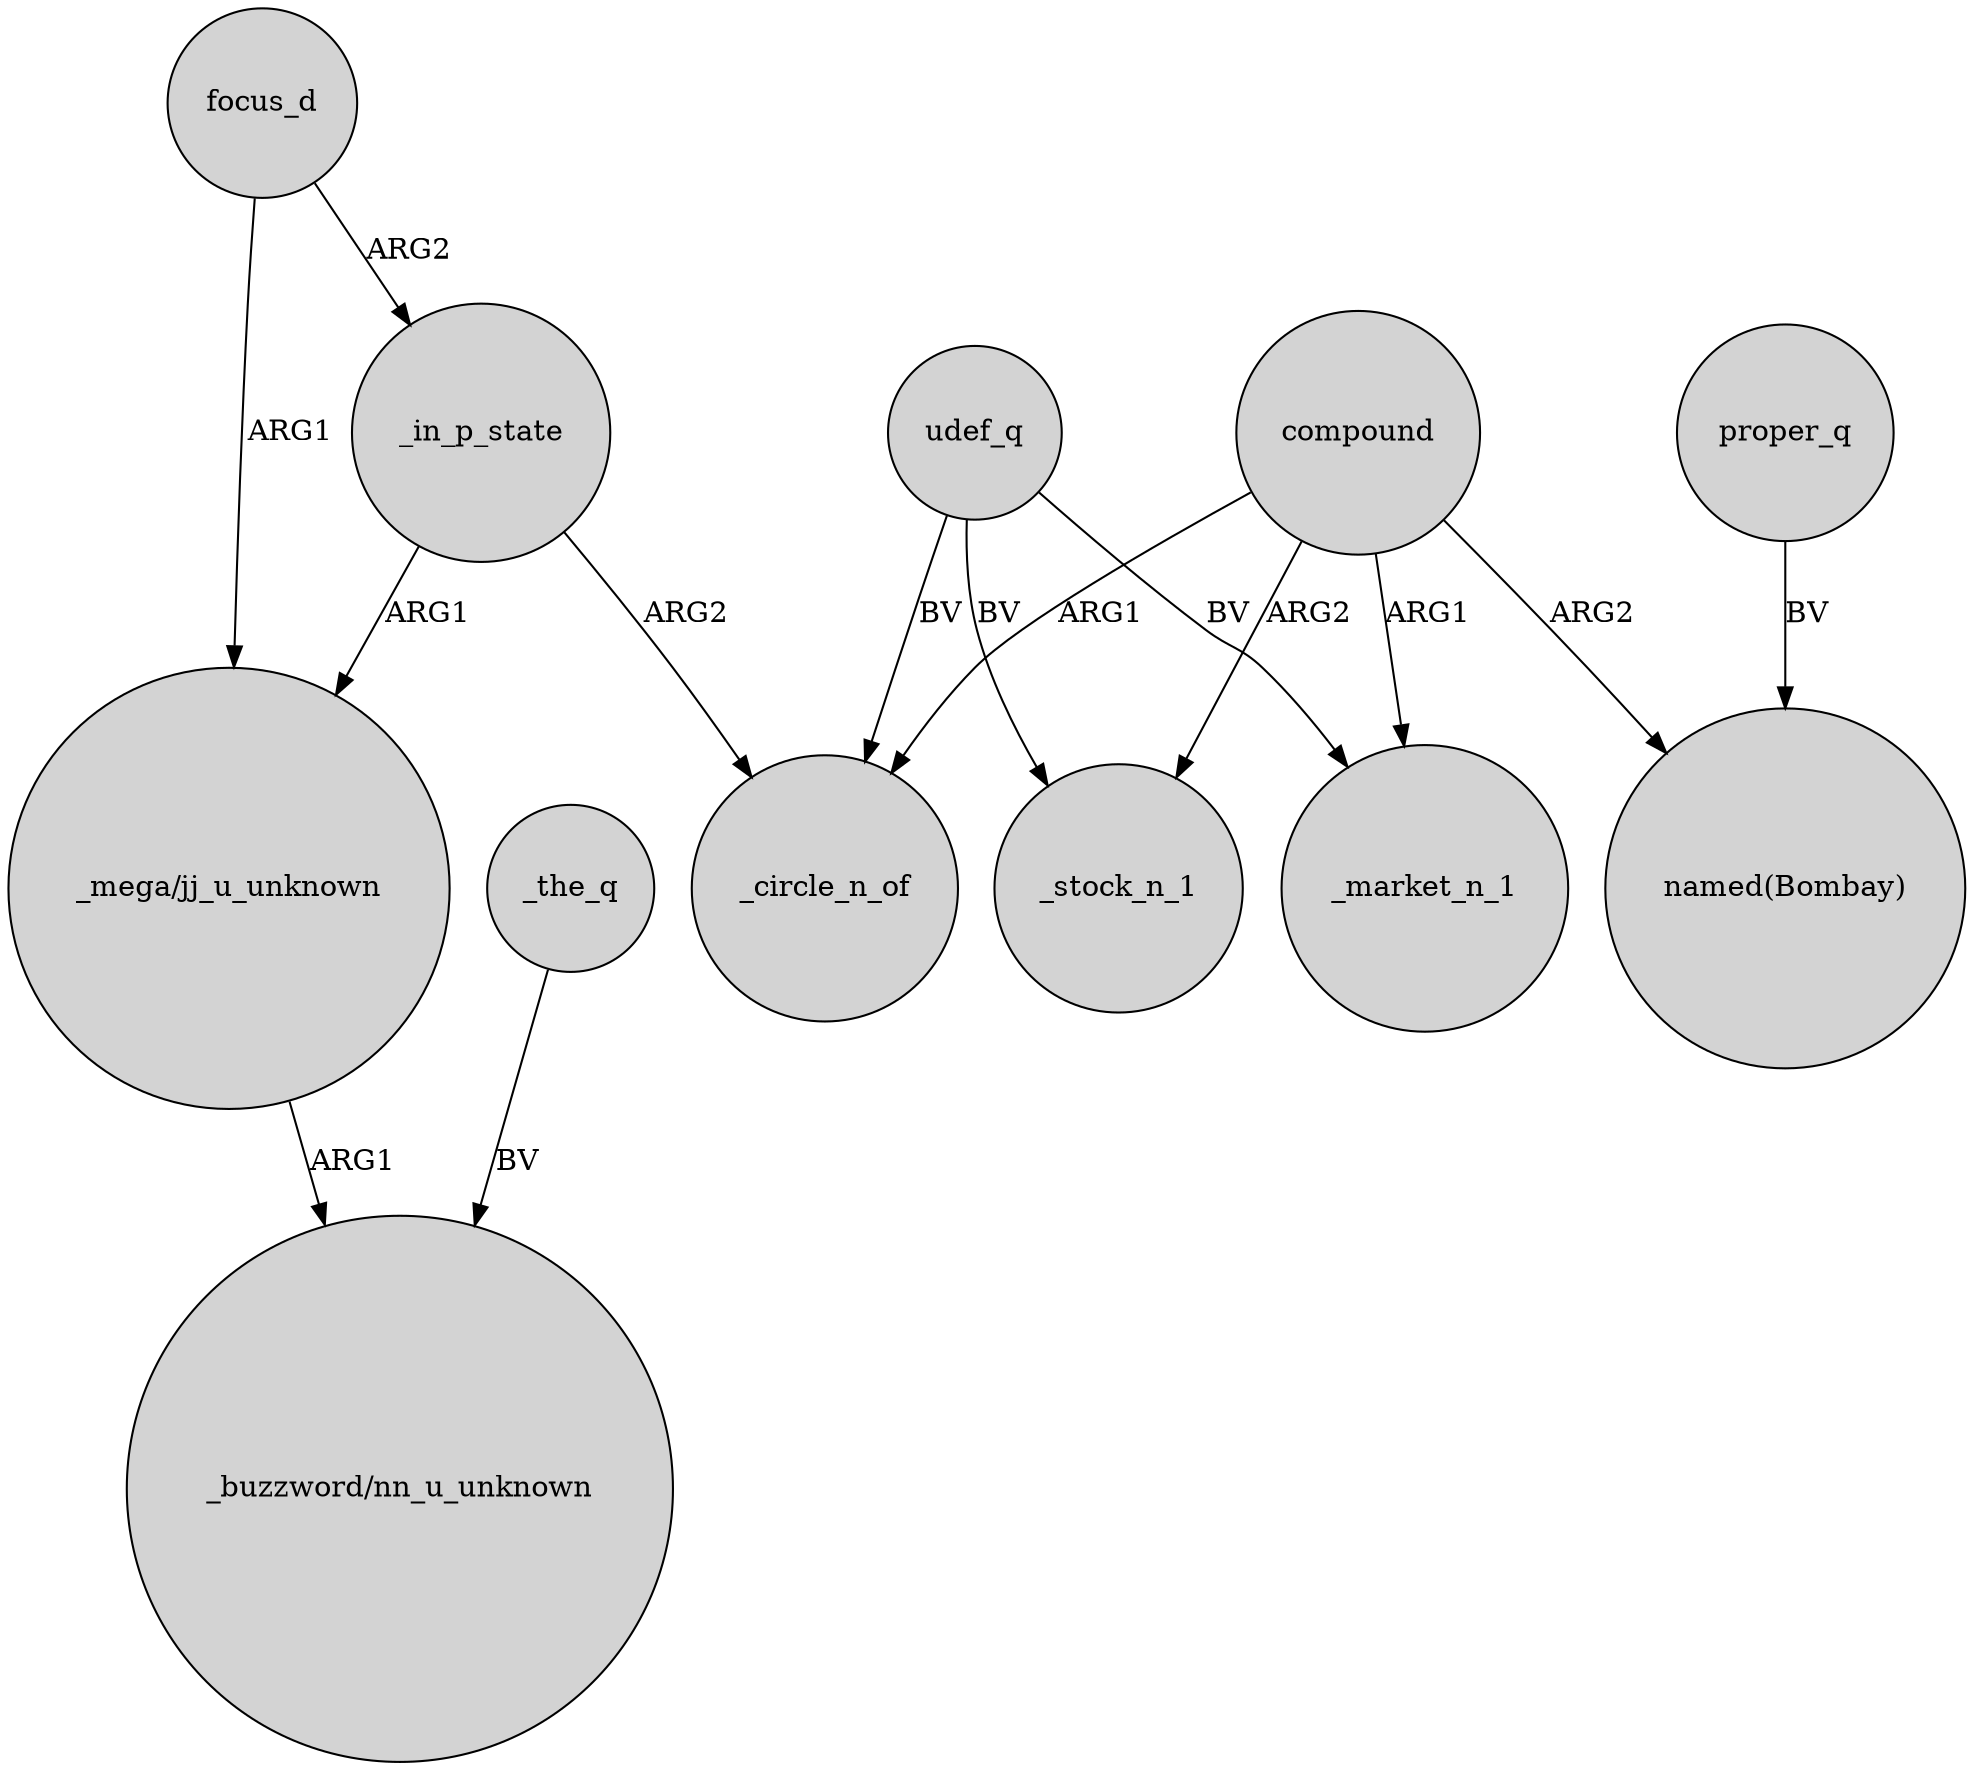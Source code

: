 digraph {
	node [shape=circle style=filled]
	focus_d -> "_mega/jj_u_unknown" [label=ARG1]
	udef_q -> _stock_n_1 [label=BV]
	proper_q -> "named(Bombay)" [label=BV]
	compound -> _circle_n_of [label=ARG1]
	udef_q -> _market_n_1 [label=BV]
	_in_p_state -> "_mega/jj_u_unknown" [label=ARG1]
	_in_p_state -> _circle_n_of [label=ARG2]
	compound -> _market_n_1 [label=ARG1]
	_the_q -> "_buzzword/nn_u_unknown" [label=BV]
	"_mega/jj_u_unknown" -> "_buzzword/nn_u_unknown" [label=ARG1]
	compound -> "named(Bombay)" [label=ARG2]
	udef_q -> _circle_n_of [label=BV]
	compound -> _stock_n_1 [label=ARG2]
	focus_d -> _in_p_state [label=ARG2]
}
